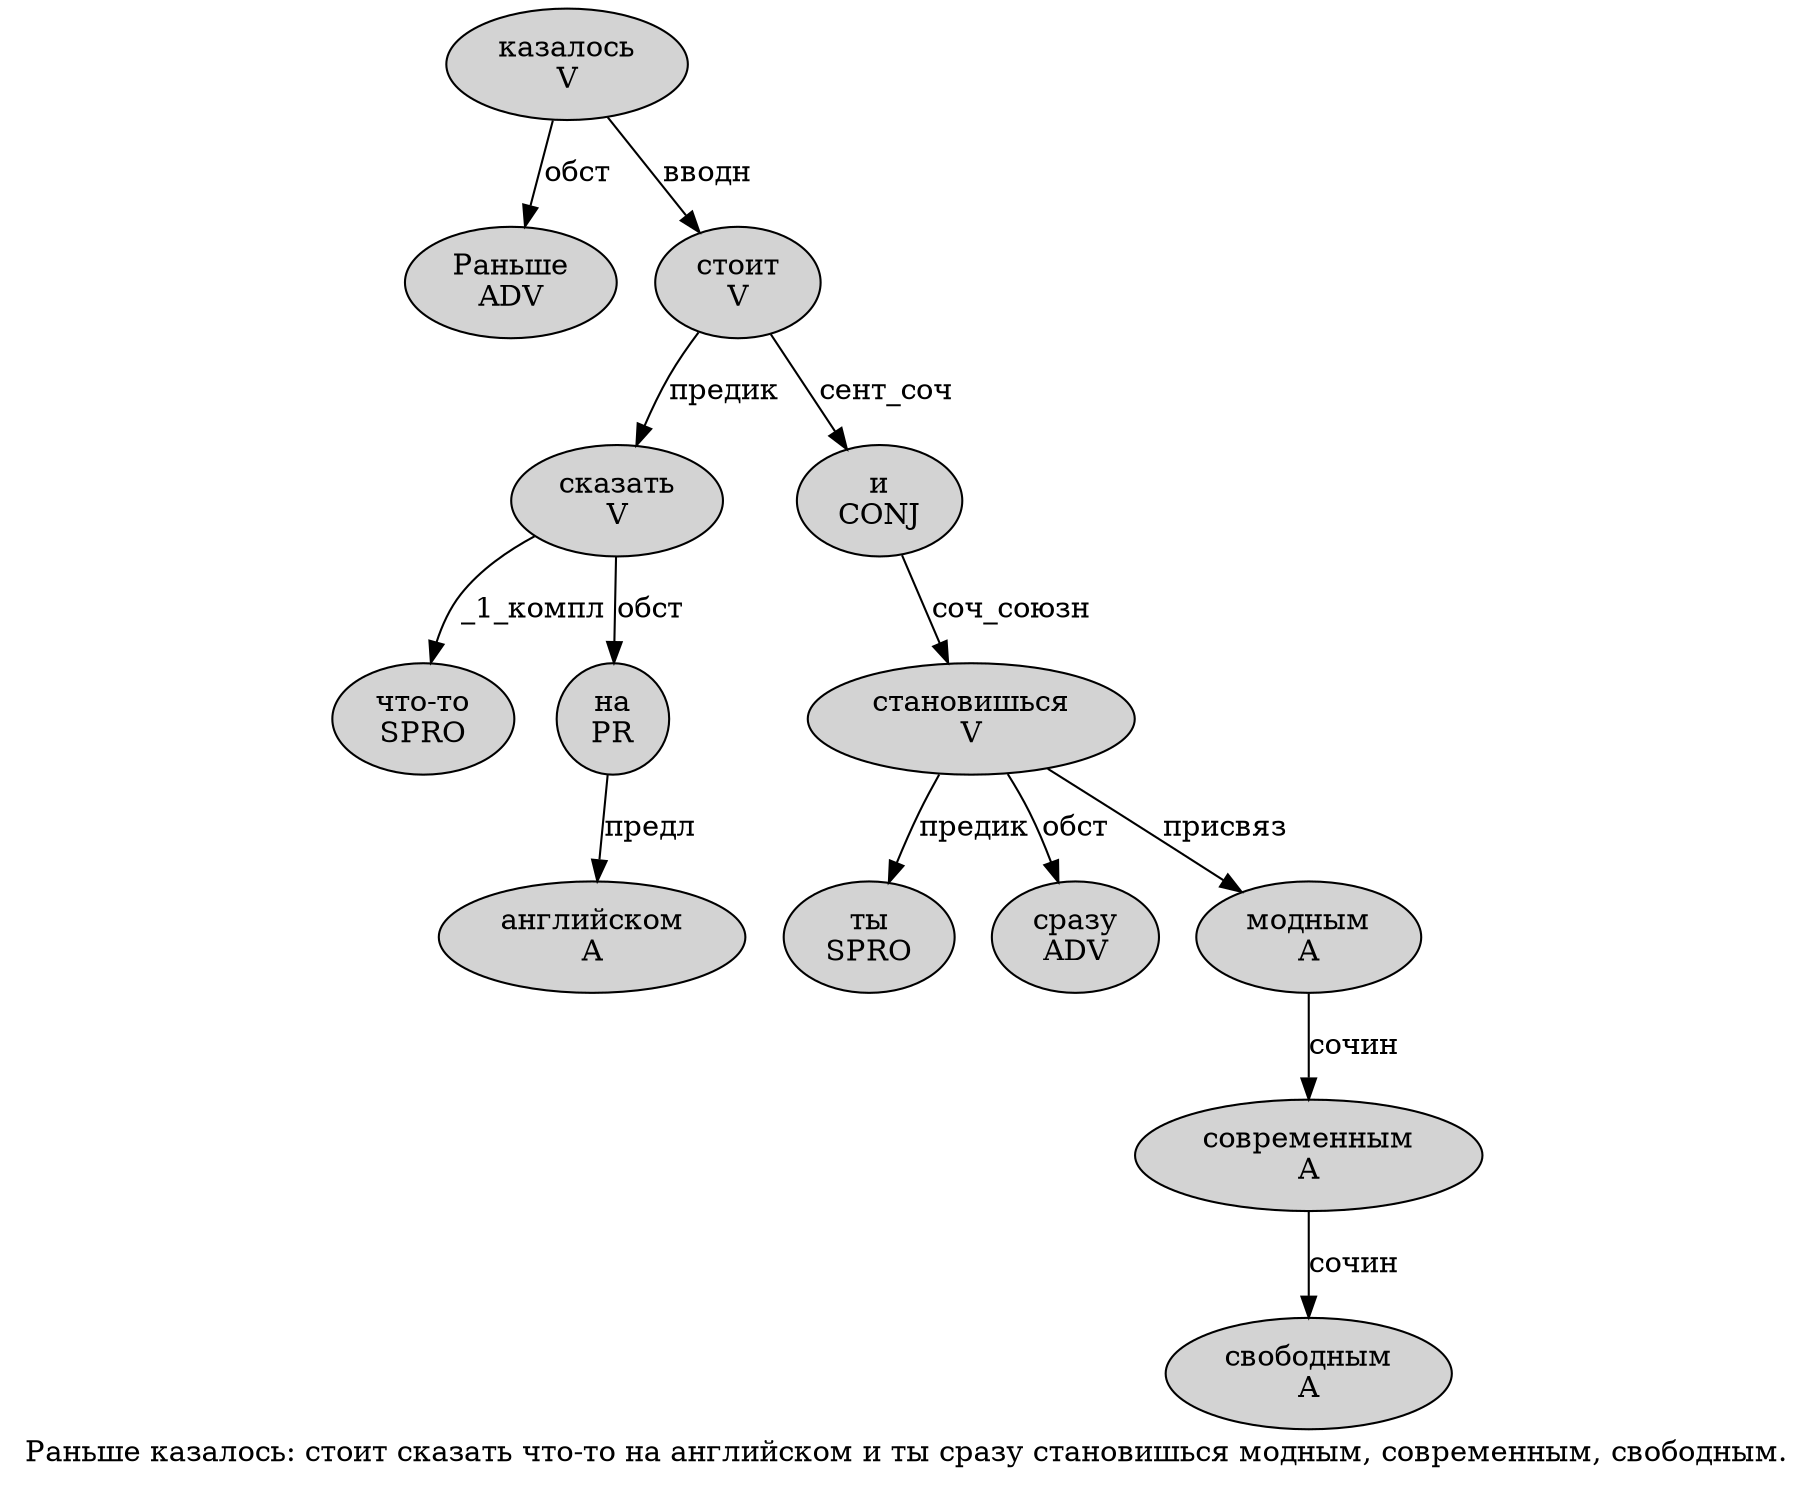 digraph SENTENCE_245 {
	graph [label="Раньше казалось: стоит сказать что-то на английском и ты сразу становишься модным, современным, свободным."]
	node [style=filled]
		0 [label="Раньше
ADV" color="" fillcolor=lightgray penwidth=1 shape=ellipse]
		1 [label="казалось
V" color="" fillcolor=lightgray penwidth=1 shape=ellipse]
		3 [label="стоит
V" color="" fillcolor=lightgray penwidth=1 shape=ellipse]
		4 [label="сказать
V" color="" fillcolor=lightgray penwidth=1 shape=ellipse]
		5 [label="что-то
SPRO" color="" fillcolor=lightgray penwidth=1 shape=ellipse]
		6 [label="на
PR" color="" fillcolor=lightgray penwidth=1 shape=ellipse]
		7 [label="английском
A" color="" fillcolor=lightgray penwidth=1 shape=ellipse]
		8 [label="и
CONJ" color="" fillcolor=lightgray penwidth=1 shape=ellipse]
		9 [label="ты
SPRO" color="" fillcolor=lightgray penwidth=1 shape=ellipse]
		10 [label="сразу
ADV" color="" fillcolor=lightgray penwidth=1 shape=ellipse]
		11 [label="становишься
V" color="" fillcolor=lightgray penwidth=1 shape=ellipse]
		12 [label="модным
A" color="" fillcolor=lightgray penwidth=1 shape=ellipse]
		14 [label="современным
A" color="" fillcolor=lightgray penwidth=1 shape=ellipse]
		16 [label="свободным
A" color="" fillcolor=lightgray penwidth=1 shape=ellipse]
			1 -> 0 [label="обст"]
			1 -> 3 [label="вводн"]
			3 -> 4 [label="предик"]
			3 -> 8 [label="сент_соч"]
			12 -> 14 [label="сочин"]
			4 -> 5 [label="_1_компл"]
			4 -> 6 [label="обст"]
			8 -> 11 [label="соч_союзн"]
			11 -> 9 [label="предик"]
			11 -> 10 [label="обст"]
			11 -> 12 [label="присвяз"]
			14 -> 16 [label="сочин"]
			6 -> 7 [label="предл"]
}